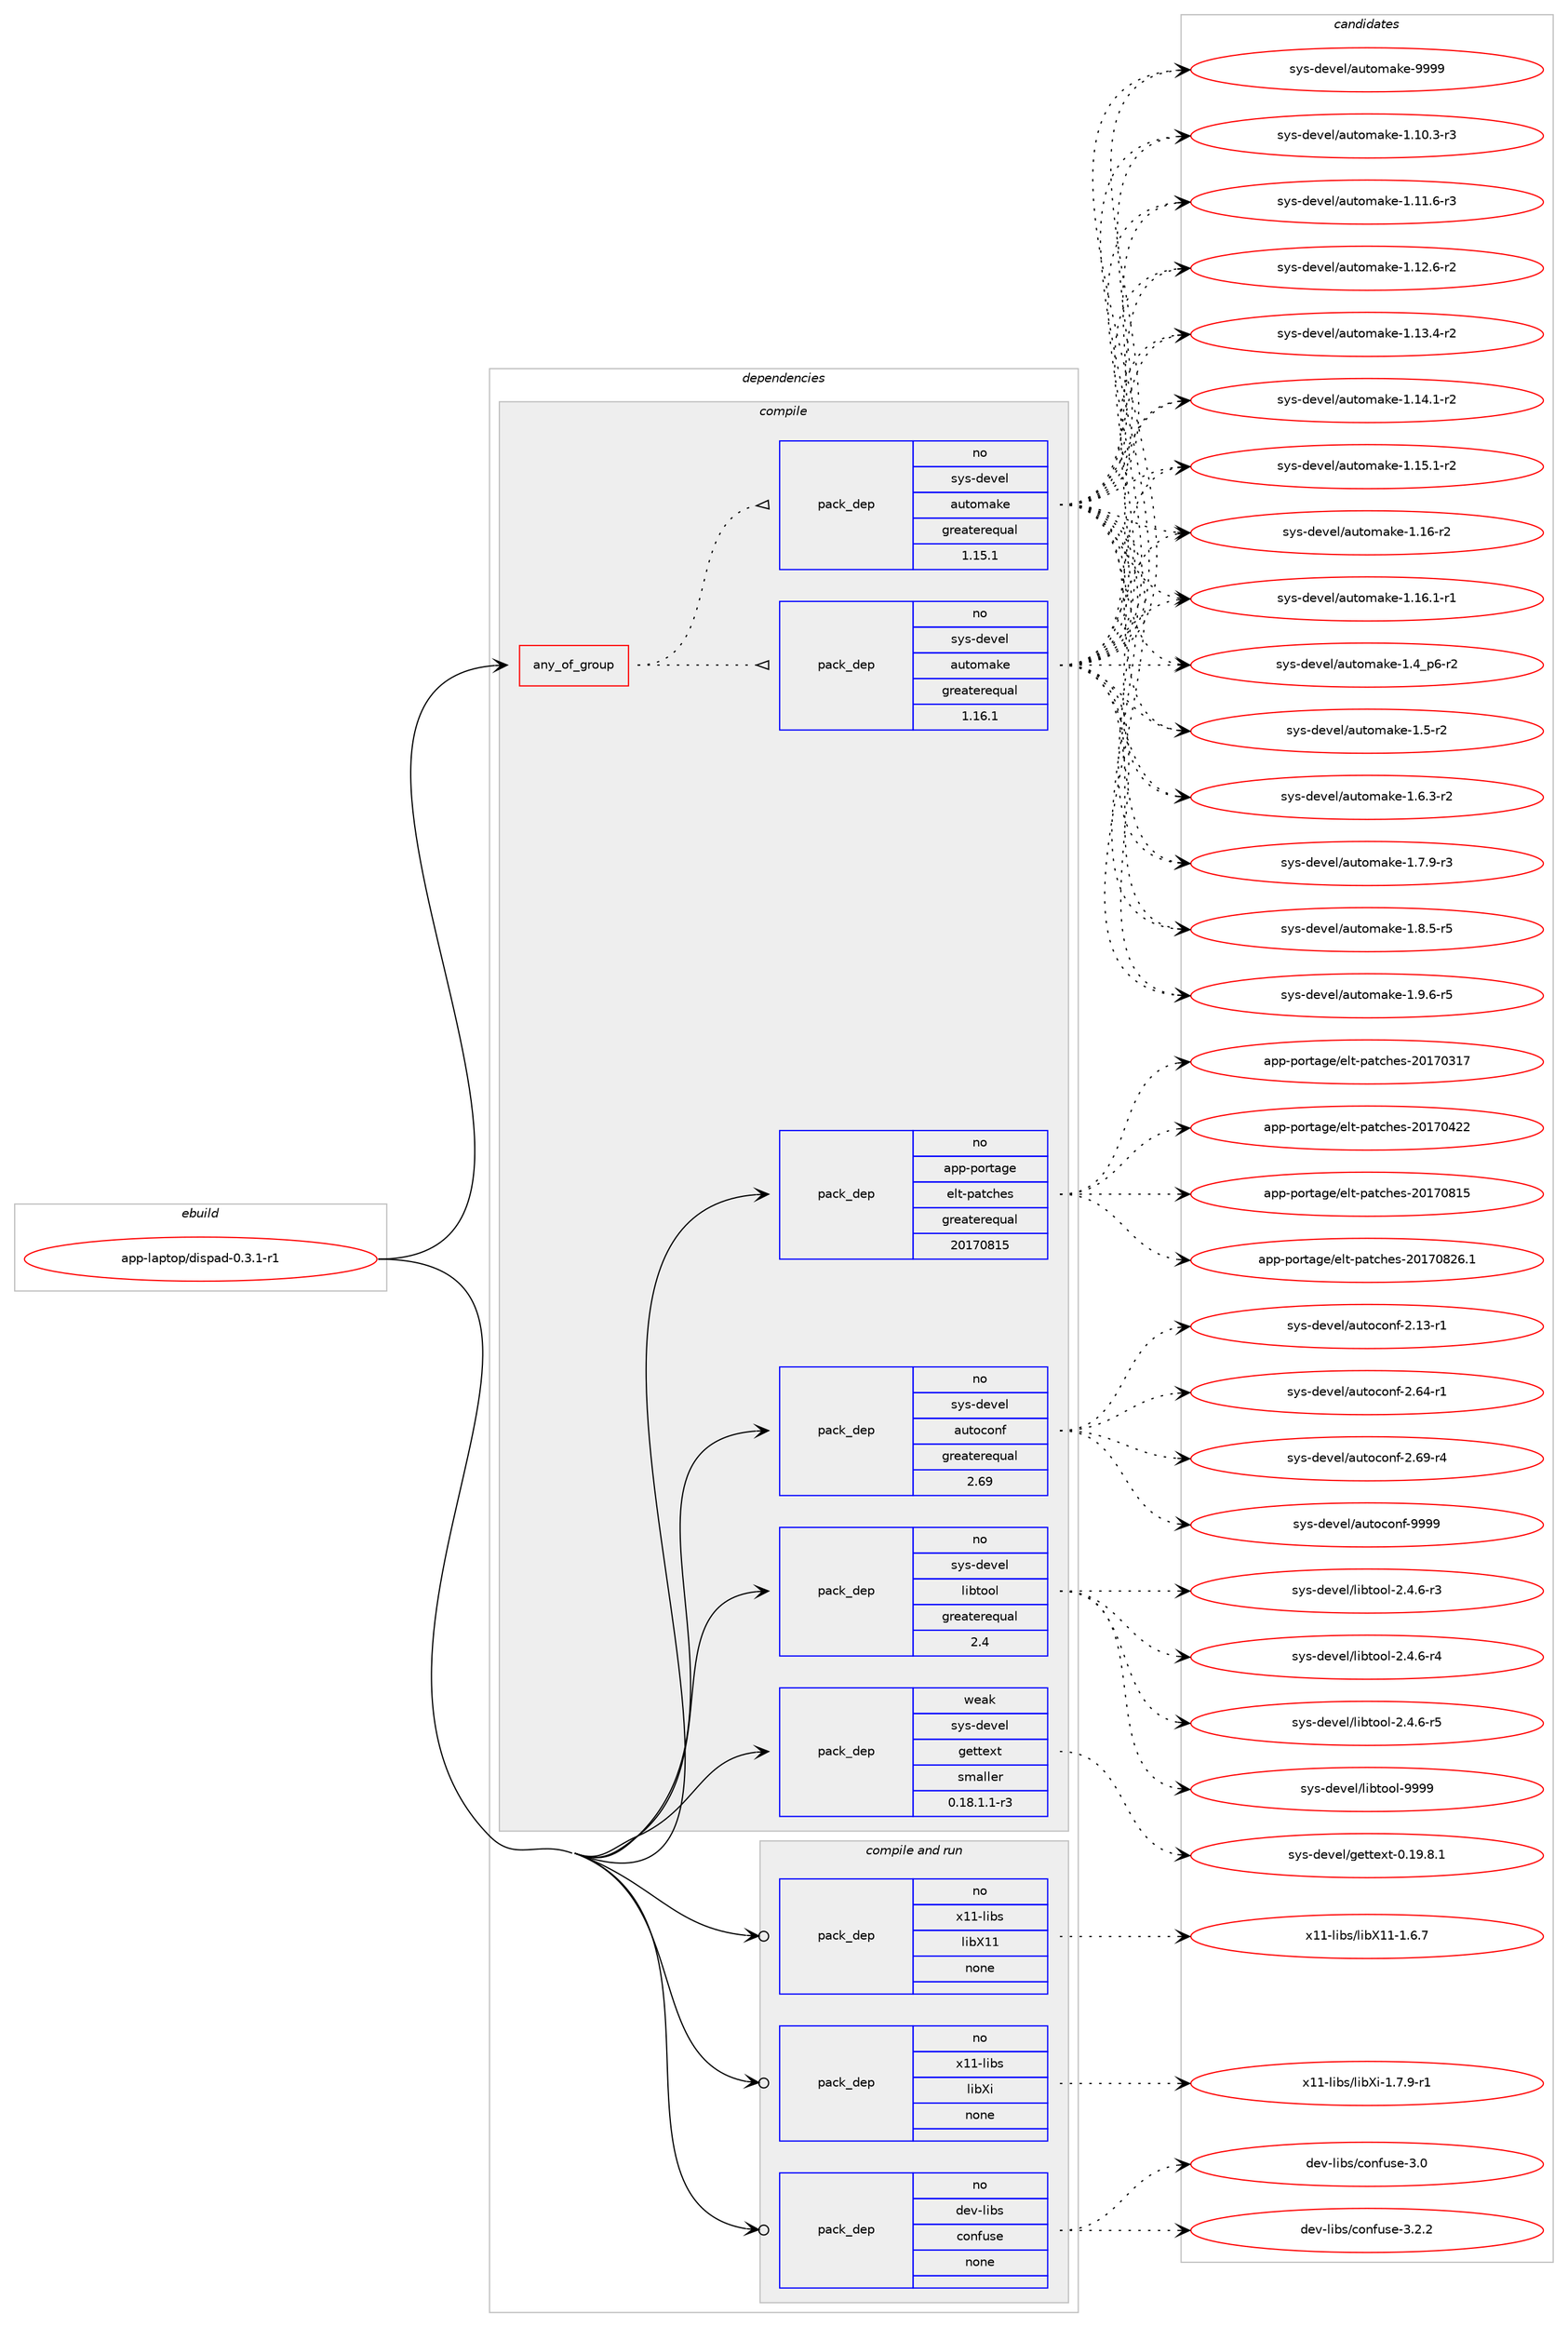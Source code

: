 digraph prolog {

# *************
# Graph options
# *************

newrank=true;
concentrate=true;
compound=true;
graph [rankdir=LR,fontname=Helvetica,fontsize=10,ranksep=1.5];#, ranksep=2.5, nodesep=0.2];
edge  [arrowhead=vee];
node  [fontname=Helvetica,fontsize=10];

# **********
# The ebuild
# **********

subgraph cluster_leftcol {
color=gray;
rank=same;
label=<<i>ebuild</i>>;
id [label="app-laptop/dispad-0.3.1-r1", color=red, width=4, href="../app-laptop/dispad-0.3.1-r1.svg"];
}

# ****************
# The dependencies
# ****************

subgraph cluster_midcol {
color=gray;
label=<<i>dependencies</i>>;
subgraph cluster_compile {
fillcolor="#eeeeee";
style=filled;
label=<<i>compile</i>>;
subgraph any19635 {
dependency1296571 [label=<<TABLE BORDER="0" CELLBORDER="1" CELLSPACING="0" CELLPADDING="4"><TR><TD CELLPADDING="10">any_of_group</TD></TR></TABLE>>, shape=none, color=red];subgraph pack923526 {
dependency1296572 [label=<<TABLE BORDER="0" CELLBORDER="1" CELLSPACING="0" CELLPADDING="4" WIDTH="220"><TR><TD ROWSPAN="6" CELLPADDING="30">pack_dep</TD></TR><TR><TD WIDTH="110">no</TD></TR><TR><TD>sys-devel</TD></TR><TR><TD>automake</TD></TR><TR><TD>greaterequal</TD></TR><TR><TD>1.16.1</TD></TR></TABLE>>, shape=none, color=blue];
}
dependency1296571:e -> dependency1296572:w [weight=20,style="dotted",arrowhead="oinv"];
subgraph pack923527 {
dependency1296573 [label=<<TABLE BORDER="0" CELLBORDER="1" CELLSPACING="0" CELLPADDING="4" WIDTH="220"><TR><TD ROWSPAN="6" CELLPADDING="30">pack_dep</TD></TR><TR><TD WIDTH="110">no</TD></TR><TR><TD>sys-devel</TD></TR><TR><TD>automake</TD></TR><TR><TD>greaterequal</TD></TR><TR><TD>1.15.1</TD></TR></TABLE>>, shape=none, color=blue];
}
dependency1296571:e -> dependency1296573:w [weight=20,style="dotted",arrowhead="oinv"];
}
id:e -> dependency1296571:w [weight=20,style="solid",arrowhead="vee"];
subgraph pack923528 {
dependency1296574 [label=<<TABLE BORDER="0" CELLBORDER="1" CELLSPACING="0" CELLPADDING="4" WIDTH="220"><TR><TD ROWSPAN="6" CELLPADDING="30">pack_dep</TD></TR><TR><TD WIDTH="110">no</TD></TR><TR><TD>app-portage</TD></TR><TR><TD>elt-patches</TD></TR><TR><TD>greaterequal</TD></TR><TR><TD>20170815</TD></TR></TABLE>>, shape=none, color=blue];
}
id:e -> dependency1296574:w [weight=20,style="solid",arrowhead="vee"];
subgraph pack923529 {
dependency1296575 [label=<<TABLE BORDER="0" CELLBORDER="1" CELLSPACING="0" CELLPADDING="4" WIDTH="220"><TR><TD ROWSPAN="6" CELLPADDING="30">pack_dep</TD></TR><TR><TD WIDTH="110">no</TD></TR><TR><TD>sys-devel</TD></TR><TR><TD>autoconf</TD></TR><TR><TD>greaterequal</TD></TR><TR><TD>2.69</TD></TR></TABLE>>, shape=none, color=blue];
}
id:e -> dependency1296575:w [weight=20,style="solid",arrowhead="vee"];
subgraph pack923530 {
dependency1296576 [label=<<TABLE BORDER="0" CELLBORDER="1" CELLSPACING="0" CELLPADDING="4" WIDTH="220"><TR><TD ROWSPAN="6" CELLPADDING="30">pack_dep</TD></TR><TR><TD WIDTH="110">no</TD></TR><TR><TD>sys-devel</TD></TR><TR><TD>libtool</TD></TR><TR><TD>greaterequal</TD></TR><TR><TD>2.4</TD></TR></TABLE>>, shape=none, color=blue];
}
id:e -> dependency1296576:w [weight=20,style="solid",arrowhead="vee"];
subgraph pack923531 {
dependency1296577 [label=<<TABLE BORDER="0" CELLBORDER="1" CELLSPACING="0" CELLPADDING="4" WIDTH="220"><TR><TD ROWSPAN="6" CELLPADDING="30">pack_dep</TD></TR><TR><TD WIDTH="110">weak</TD></TR><TR><TD>sys-devel</TD></TR><TR><TD>gettext</TD></TR><TR><TD>smaller</TD></TR><TR><TD>0.18.1.1-r3</TD></TR></TABLE>>, shape=none, color=blue];
}
id:e -> dependency1296577:w [weight=20,style="solid",arrowhead="vee"];
}
subgraph cluster_compileandrun {
fillcolor="#eeeeee";
style=filled;
label=<<i>compile and run</i>>;
subgraph pack923532 {
dependency1296578 [label=<<TABLE BORDER="0" CELLBORDER="1" CELLSPACING="0" CELLPADDING="4" WIDTH="220"><TR><TD ROWSPAN="6" CELLPADDING="30">pack_dep</TD></TR><TR><TD WIDTH="110">no</TD></TR><TR><TD>dev-libs</TD></TR><TR><TD>confuse</TD></TR><TR><TD>none</TD></TR><TR><TD></TD></TR></TABLE>>, shape=none, color=blue];
}
id:e -> dependency1296578:w [weight=20,style="solid",arrowhead="odotvee"];
subgraph pack923533 {
dependency1296579 [label=<<TABLE BORDER="0" CELLBORDER="1" CELLSPACING="0" CELLPADDING="4" WIDTH="220"><TR><TD ROWSPAN="6" CELLPADDING="30">pack_dep</TD></TR><TR><TD WIDTH="110">no</TD></TR><TR><TD>x11-libs</TD></TR><TR><TD>libX11</TD></TR><TR><TD>none</TD></TR><TR><TD></TD></TR></TABLE>>, shape=none, color=blue];
}
id:e -> dependency1296579:w [weight=20,style="solid",arrowhead="odotvee"];
subgraph pack923534 {
dependency1296580 [label=<<TABLE BORDER="0" CELLBORDER="1" CELLSPACING="0" CELLPADDING="4" WIDTH="220"><TR><TD ROWSPAN="6" CELLPADDING="30">pack_dep</TD></TR><TR><TD WIDTH="110">no</TD></TR><TR><TD>x11-libs</TD></TR><TR><TD>libXi</TD></TR><TR><TD>none</TD></TR><TR><TD></TD></TR></TABLE>>, shape=none, color=blue];
}
id:e -> dependency1296580:w [weight=20,style="solid",arrowhead="odotvee"];
}
subgraph cluster_run {
fillcolor="#eeeeee";
style=filled;
label=<<i>run</i>>;
}
}

# **************
# The candidates
# **************

subgraph cluster_choices {
rank=same;
color=gray;
label=<<i>candidates</i>>;

subgraph choice923526 {
color=black;
nodesep=1;
choice11512111545100101118101108479711711611110997107101454946494846514511451 [label="sys-devel/automake-1.10.3-r3", color=red, width=4,href="../sys-devel/automake-1.10.3-r3.svg"];
choice11512111545100101118101108479711711611110997107101454946494946544511451 [label="sys-devel/automake-1.11.6-r3", color=red, width=4,href="../sys-devel/automake-1.11.6-r3.svg"];
choice11512111545100101118101108479711711611110997107101454946495046544511450 [label="sys-devel/automake-1.12.6-r2", color=red, width=4,href="../sys-devel/automake-1.12.6-r2.svg"];
choice11512111545100101118101108479711711611110997107101454946495146524511450 [label="sys-devel/automake-1.13.4-r2", color=red, width=4,href="../sys-devel/automake-1.13.4-r2.svg"];
choice11512111545100101118101108479711711611110997107101454946495246494511450 [label="sys-devel/automake-1.14.1-r2", color=red, width=4,href="../sys-devel/automake-1.14.1-r2.svg"];
choice11512111545100101118101108479711711611110997107101454946495346494511450 [label="sys-devel/automake-1.15.1-r2", color=red, width=4,href="../sys-devel/automake-1.15.1-r2.svg"];
choice1151211154510010111810110847971171161111099710710145494649544511450 [label="sys-devel/automake-1.16-r2", color=red, width=4,href="../sys-devel/automake-1.16-r2.svg"];
choice11512111545100101118101108479711711611110997107101454946495446494511449 [label="sys-devel/automake-1.16.1-r1", color=red, width=4,href="../sys-devel/automake-1.16.1-r1.svg"];
choice115121115451001011181011084797117116111109971071014549465295112544511450 [label="sys-devel/automake-1.4_p6-r2", color=red, width=4,href="../sys-devel/automake-1.4_p6-r2.svg"];
choice11512111545100101118101108479711711611110997107101454946534511450 [label="sys-devel/automake-1.5-r2", color=red, width=4,href="../sys-devel/automake-1.5-r2.svg"];
choice115121115451001011181011084797117116111109971071014549465446514511450 [label="sys-devel/automake-1.6.3-r2", color=red, width=4,href="../sys-devel/automake-1.6.3-r2.svg"];
choice115121115451001011181011084797117116111109971071014549465546574511451 [label="sys-devel/automake-1.7.9-r3", color=red, width=4,href="../sys-devel/automake-1.7.9-r3.svg"];
choice115121115451001011181011084797117116111109971071014549465646534511453 [label="sys-devel/automake-1.8.5-r5", color=red, width=4,href="../sys-devel/automake-1.8.5-r5.svg"];
choice115121115451001011181011084797117116111109971071014549465746544511453 [label="sys-devel/automake-1.9.6-r5", color=red, width=4,href="../sys-devel/automake-1.9.6-r5.svg"];
choice115121115451001011181011084797117116111109971071014557575757 [label="sys-devel/automake-9999", color=red, width=4,href="../sys-devel/automake-9999.svg"];
dependency1296572:e -> choice11512111545100101118101108479711711611110997107101454946494846514511451:w [style=dotted,weight="100"];
dependency1296572:e -> choice11512111545100101118101108479711711611110997107101454946494946544511451:w [style=dotted,weight="100"];
dependency1296572:e -> choice11512111545100101118101108479711711611110997107101454946495046544511450:w [style=dotted,weight="100"];
dependency1296572:e -> choice11512111545100101118101108479711711611110997107101454946495146524511450:w [style=dotted,weight="100"];
dependency1296572:e -> choice11512111545100101118101108479711711611110997107101454946495246494511450:w [style=dotted,weight="100"];
dependency1296572:e -> choice11512111545100101118101108479711711611110997107101454946495346494511450:w [style=dotted,weight="100"];
dependency1296572:e -> choice1151211154510010111810110847971171161111099710710145494649544511450:w [style=dotted,weight="100"];
dependency1296572:e -> choice11512111545100101118101108479711711611110997107101454946495446494511449:w [style=dotted,weight="100"];
dependency1296572:e -> choice115121115451001011181011084797117116111109971071014549465295112544511450:w [style=dotted,weight="100"];
dependency1296572:e -> choice11512111545100101118101108479711711611110997107101454946534511450:w [style=dotted,weight="100"];
dependency1296572:e -> choice115121115451001011181011084797117116111109971071014549465446514511450:w [style=dotted,weight="100"];
dependency1296572:e -> choice115121115451001011181011084797117116111109971071014549465546574511451:w [style=dotted,weight="100"];
dependency1296572:e -> choice115121115451001011181011084797117116111109971071014549465646534511453:w [style=dotted,weight="100"];
dependency1296572:e -> choice115121115451001011181011084797117116111109971071014549465746544511453:w [style=dotted,weight="100"];
dependency1296572:e -> choice115121115451001011181011084797117116111109971071014557575757:w [style=dotted,weight="100"];
}
subgraph choice923527 {
color=black;
nodesep=1;
choice11512111545100101118101108479711711611110997107101454946494846514511451 [label="sys-devel/automake-1.10.3-r3", color=red, width=4,href="../sys-devel/automake-1.10.3-r3.svg"];
choice11512111545100101118101108479711711611110997107101454946494946544511451 [label="sys-devel/automake-1.11.6-r3", color=red, width=4,href="../sys-devel/automake-1.11.6-r3.svg"];
choice11512111545100101118101108479711711611110997107101454946495046544511450 [label="sys-devel/automake-1.12.6-r2", color=red, width=4,href="../sys-devel/automake-1.12.6-r2.svg"];
choice11512111545100101118101108479711711611110997107101454946495146524511450 [label="sys-devel/automake-1.13.4-r2", color=red, width=4,href="../sys-devel/automake-1.13.4-r2.svg"];
choice11512111545100101118101108479711711611110997107101454946495246494511450 [label="sys-devel/automake-1.14.1-r2", color=red, width=4,href="../sys-devel/automake-1.14.1-r2.svg"];
choice11512111545100101118101108479711711611110997107101454946495346494511450 [label="sys-devel/automake-1.15.1-r2", color=red, width=4,href="../sys-devel/automake-1.15.1-r2.svg"];
choice1151211154510010111810110847971171161111099710710145494649544511450 [label="sys-devel/automake-1.16-r2", color=red, width=4,href="../sys-devel/automake-1.16-r2.svg"];
choice11512111545100101118101108479711711611110997107101454946495446494511449 [label="sys-devel/automake-1.16.1-r1", color=red, width=4,href="../sys-devel/automake-1.16.1-r1.svg"];
choice115121115451001011181011084797117116111109971071014549465295112544511450 [label="sys-devel/automake-1.4_p6-r2", color=red, width=4,href="../sys-devel/automake-1.4_p6-r2.svg"];
choice11512111545100101118101108479711711611110997107101454946534511450 [label="sys-devel/automake-1.5-r2", color=red, width=4,href="../sys-devel/automake-1.5-r2.svg"];
choice115121115451001011181011084797117116111109971071014549465446514511450 [label="sys-devel/automake-1.6.3-r2", color=red, width=4,href="../sys-devel/automake-1.6.3-r2.svg"];
choice115121115451001011181011084797117116111109971071014549465546574511451 [label="sys-devel/automake-1.7.9-r3", color=red, width=4,href="../sys-devel/automake-1.7.9-r3.svg"];
choice115121115451001011181011084797117116111109971071014549465646534511453 [label="sys-devel/automake-1.8.5-r5", color=red, width=4,href="../sys-devel/automake-1.8.5-r5.svg"];
choice115121115451001011181011084797117116111109971071014549465746544511453 [label="sys-devel/automake-1.9.6-r5", color=red, width=4,href="../sys-devel/automake-1.9.6-r5.svg"];
choice115121115451001011181011084797117116111109971071014557575757 [label="sys-devel/automake-9999", color=red, width=4,href="../sys-devel/automake-9999.svg"];
dependency1296573:e -> choice11512111545100101118101108479711711611110997107101454946494846514511451:w [style=dotted,weight="100"];
dependency1296573:e -> choice11512111545100101118101108479711711611110997107101454946494946544511451:w [style=dotted,weight="100"];
dependency1296573:e -> choice11512111545100101118101108479711711611110997107101454946495046544511450:w [style=dotted,weight="100"];
dependency1296573:e -> choice11512111545100101118101108479711711611110997107101454946495146524511450:w [style=dotted,weight="100"];
dependency1296573:e -> choice11512111545100101118101108479711711611110997107101454946495246494511450:w [style=dotted,weight="100"];
dependency1296573:e -> choice11512111545100101118101108479711711611110997107101454946495346494511450:w [style=dotted,weight="100"];
dependency1296573:e -> choice1151211154510010111810110847971171161111099710710145494649544511450:w [style=dotted,weight="100"];
dependency1296573:e -> choice11512111545100101118101108479711711611110997107101454946495446494511449:w [style=dotted,weight="100"];
dependency1296573:e -> choice115121115451001011181011084797117116111109971071014549465295112544511450:w [style=dotted,weight="100"];
dependency1296573:e -> choice11512111545100101118101108479711711611110997107101454946534511450:w [style=dotted,weight="100"];
dependency1296573:e -> choice115121115451001011181011084797117116111109971071014549465446514511450:w [style=dotted,weight="100"];
dependency1296573:e -> choice115121115451001011181011084797117116111109971071014549465546574511451:w [style=dotted,weight="100"];
dependency1296573:e -> choice115121115451001011181011084797117116111109971071014549465646534511453:w [style=dotted,weight="100"];
dependency1296573:e -> choice115121115451001011181011084797117116111109971071014549465746544511453:w [style=dotted,weight="100"];
dependency1296573:e -> choice115121115451001011181011084797117116111109971071014557575757:w [style=dotted,weight="100"];
}
subgraph choice923528 {
color=black;
nodesep=1;
choice97112112451121111141169710310147101108116451129711699104101115455048495548514955 [label="app-portage/elt-patches-20170317", color=red, width=4,href="../app-portage/elt-patches-20170317.svg"];
choice97112112451121111141169710310147101108116451129711699104101115455048495548525050 [label="app-portage/elt-patches-20170422", color=red, width=4,href="../app-portage/elt-patches-20170422.svg"];
choice97112112451121111141169710310147101108116451129711699104101115455048495548564953 [label="app-portage/elt-patches-20170815", color=red, width=4,href="../app-portage/elt-patches-20170815.svg"];
choice971121124511211111411697103101471011081164511297116991041011154550484955485650544649 [label="app-portage/elt-patches-20170826.1", color=red, width=4,href="../app-portage/elt-patches-20170826.1.svg"];
dependency1296574:e -> choice97112112451121111141169710310147101108116451129711699104101115455048495548514955:w [style=dotted,weight="100"];
dependency1296574:e -> choice97112112451121111141169710310147101108116451129711699104101115455048495548525050:w [style=dotted,weight="100"];
dependency1296574:e -> choice97112112451121111141169710310147101108116451129711699104101115455048495548564953:w [style=dotted,weight="100"];
dependency1296574:e -> choice971121124511211111411697103101471011081164511297116991041011154550484955485650544649:w [style=dotted,weight="100"];
}
subgraph choice923529 {
color=black;
nodesep=1;
choice1151211154510010111810110847971171161119911111010245504649514511449 [label="sys-devel/autoconf-2.13-r1", color=red, width=4,href="../sys-devel/autoconf-2.13-r1.svg"];
choice1151211154510010111810110847971171161119911111010245504654524511449 [label="sys-devel/autoconf-2.64-r1", color=red, width=4,href="../sys-devel/autoconf-2.64-r1.svg"];
choice1151211154510010111810110847971171161119911111010245504654574511452 [label="sys-devel/autoconf-2.69-r4", color=red, width=4,href="../sys-devel/autoconf-2.69-r4.svg"];
choice115121115451001011181011084797117116111991111101024557575757 [label="sys-devel/autoconf-9999", color=red, width=4,href="../sys-devel/autoconf-9999.svg"];
dependency1296575:e -> choice1151211154510010111810110847971171161119911111010245504649514511449:w [style=dotted,weight="100"];
dependency1296575:e -> choice1151211154510010111810110847971171161119911111010245504654524511449:w [style=dotted,weight="100"];
dependency1296575:e -> choice1151211154510010111810110847971171161119911111010245504654574511452:w [style=dotted,weight="100"];
dependency1296575:e -> choice115121115451001011181011084797117116111991111101024557575757:w [style=dotted,weight="100"];
}
subgraph choice923530 {
color=black;
nodesep=1;
choice1151211154510010111810110847108105981161111111084550465246544511451 [label="sys-devel/libtool-2.4.6-r3", color=red, width=4,href="../sys-devel/libtool-2.4.6-r3.svg"];
choice1151211154510010111810110847108105981161111111084550465246544511452 [label="sys-devel/libtool-2.4.6-r4", color=red, width=4,href="../sys-devel/libtool-2.4.6-r4.svg"];
choice1151211154510010111810110847108105981161111111084550465246544511453 [label="sys-devel/libtool-2.4.6-r5", color=red, width=4,href="../sys-devel/libtool-2.4.6-r5.svg"];
choice1151211154510010111810110847108105981161111111084557575757 [label="sys-devel/libtool-9999", color=red, width=4,href="../sys-devel/libtool-9999.svg"];
dependency1296576:e -> choice1151211154510010111810110847108105981161111111084550465246544511451:w [style=dotted,weight="100"];
dependency1296576:e -> choice1151211154510010111810110847108105981161111111084550465246544511452:w [style=dotted,weight="100"];
dependency1296576:e -> choice1151211154510010111810110847108105981161111111084550465246544511453:w [style=dotted,weight="100"];
dependency1296576:e -> choice1151211154510010111810110847108105981161111111084557575757:w [style=dotted,weight="100"];
}
subgraph choice923531 {
color=black;
nodesep=1;
choice1151211154510010111810110847103101116116101120116454846495746564649 [label="sys-devel/gettext-0.19.8.1", color=red, width=4,href="../sys-devel/gettext-0.19.8.1.svg"];
dependency1296577:e -> choice1151211154510010111810110847103101116116101120116454846495746564649:w [style=dotted,weight="100"];
}
subgraph choice923532 {
color=black;
nodesep=1;
choice1001011184510810598115479911111010211711510145514648 [label="dev-libs/confuse-3.0", color=red, width=4,href="../dev-libs/confuse-3.0.svg"];
choice10010111845108105981154799111110102117115101455146504650 [label="dev-libs/confuse-3.2.2", color=red, width=4,href="../dev-libs/confuse-3.2.2.svg"];
dependency1296578:e -> choice1001011184510810598115479911111010211711510145514648:w [style=dotted,weight="100"];
dependency1296578:e -> choice10010111845108105981154799111110102117115101455146504650:w [style=dotted,weight="100"];
}
subgraph choice923533 {
color=black;
nodesep=1;
choice120494945108105981154710810598884949454946544655 [label="x11-libs/libX11-1.6.7", color=red, width=4,href="../x11-libs/libX11-1.6.7.svg"];
dependency1296579:e -> choice120494945108105981154710810598884949454946544655:w [style=dotted,weight="100"];
}
subgraph choice923534 {
color=black;
nodesep=1;
choice120494945108105981154710810598881054549465546574511449 [label="x11-libs/libXi-1.7.9-r1", color=red, width=4,href="../x11-libs/libXi-1.7.9-r1.svg"];
dependency1296580:e -> choice120494945108105981154710810598881054549465546574511449:w [style=dotted,weight="100"];
}
}

}
